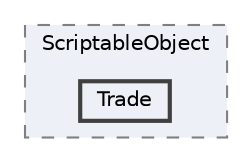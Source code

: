 digraph "Assets/ScriptableObject/Trade"
{
 // INTERACTIVE_SVG=YES
 // LATEX_PDF_SIZE
  bgcolor="transparent";
  edge [fontname=Helvetica,fontsize=10,labelfontname=Helvetica,labelfontsize=10];
  node [fontname=Helvetica,fontsize=10,shape=box,height=0.2,width=0.4];
  compound=true
  subgraph clusterdir_c8a778797b63817167a4b32a29bdf082 {
    graph [ bgcolor="#edf0f7", pencolor="grey50", label="ScriptableObject", fontname=Helvetica,fontsize=10 style="filled,dashed", URL="dir_c8a778797b63817167a4b32a29bdf082.html",tooltip=""]
  dir_57bddcdc2dfdd6df3554d9007008b73b [label="Trade", fillcolor="#edf0f7", color="grey25", style="filled,bold", URL="dir_57bddcdc2dfdd6df3554d9007008b73b.html",tooltip=""];
  }
}
